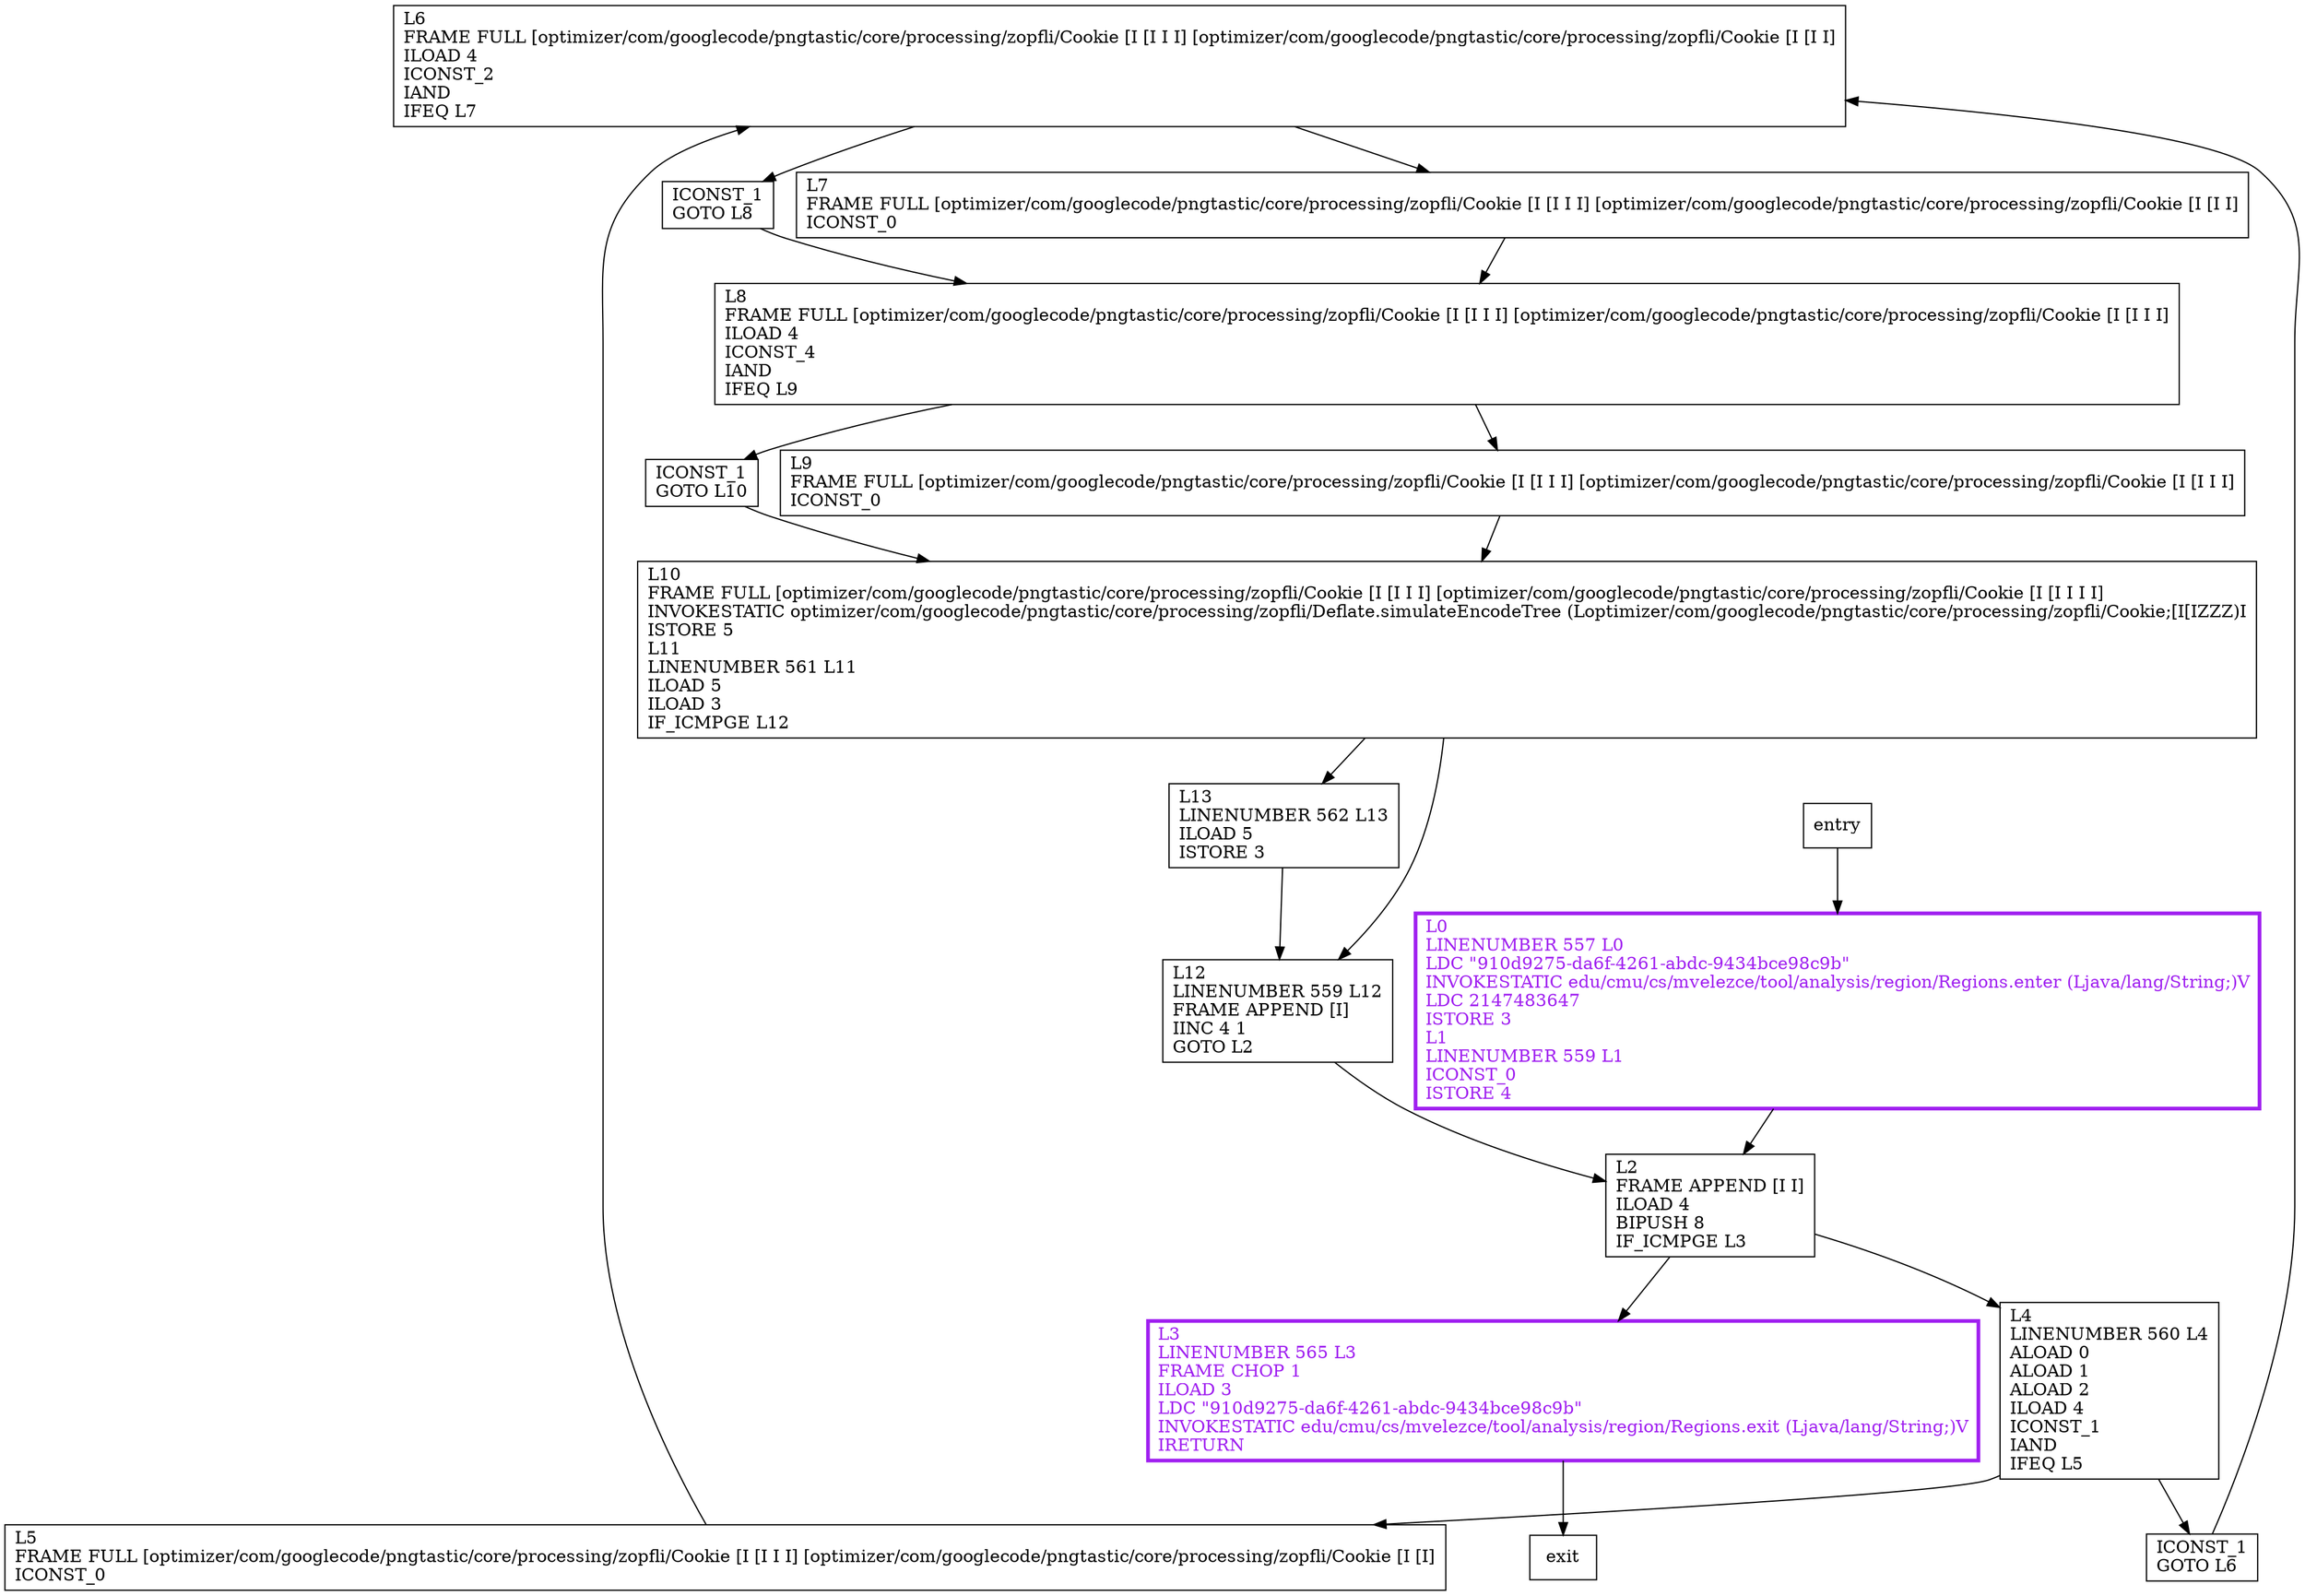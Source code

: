 digraph simulateAddDynamicTree {
node [shape=record];
1001417130 [label="L6\lFRAME FULL [optimizer/com/googlecode/pngtastic/core/processing/zopfli/Cookie [I [I I I] [optimizer/com/googlecode/pngtastic/core/processing/zopfli/Cookie [I [I I]\lILOAD 4\lICONST_2\lIAND\lIFEQ L7\l"];
1886385267 [label="L2\lFRAME APPEND [I I]\lILOAD 4\lBIPUSH 8\lIF_ICMPGE L3\l"];
648618949 [label="L9\lFRAME FULL [optimizer/com/googlecode/pngtastic/core/processing/zopfli/Cookie [I [I I I] [optimizer/com/googlecode/pngtastic/core/processing/zopfli/Cookie [I [I I I]\lICONST_0\l"];
395553482 [label="L0\lLINENUMBER 557 L0\lLDC \"910d9275-da6f-4261-abdc-9434bce98c9b\"\lINVOKESTATIC edu/cmu/cs/mvelezce/tool/analysis/region/Regions.enter (Ljava/lang/String;)V\lLDC 2147483647\lISTORE 3\lL1\lLINENUMBER 559 L1\lICONST_0\lISTORE 4\l"];
854823669 [label="L5\lFRAME FULL [optimizer/com/googlecode/pngtastic/core/processing/zopfli/Cookie [I [I I I] [optimizer/com/googlecode/pngtastic/core/processing/zopfli/Cookie [I [I]\lICONST_0\l"];
308661089 [label="ICONST_1\lGOTO L10\l"];
1121467132 [label="L3\lLINENUMBER 565 L3\lFRAME CHOP 1\lILOAD 3\lLDC \"910d9275-da6f-4261-abdc-9434bce98c9b\"\lINVOKESTATIC edu/cmu/cs/mvelezce/tool/analysis/region/Regions.exit (Ljava/lang/String;)V\lIRETURN\l"];
1830501477 [label="L7\lFRAME FULL [optimizer/com/googlecode/pngtastic/core/processing/zopfli/Cookie [I [I I I] [optimizer/com/googlecode/pngtastic/core/processing/zopfli/Cookie [I [I I]\lICONST_0\l"];
1137803017 [label="ICONST_1\lGOTO L8\l"];
1282216028 [label="L13\lLINENUMBER 562 L13\lILOAD 5\lISTORE 3\l"];
1518655251 [label="L10\lFRAME FULL [optimizer/com/googlecode/pngtastic/core/processing/zopfli/Cookie [I [I I I] [optimizer/com/googlecode/pngtastic/core/processing/zopfli/Cookie [I [I I I I]\lINVOKESTATIC optimizer/com/googlecode/pngtastic/core/processing/zopfli/Deflate.simulateEncodeTree (Loptimizer/com/googlecode/pngtastic/core/processing/zopfli/Cookie;[I[IZZZ)I\lISTORE 5\lL11\lLINENUMBER 561 L11\lILOAD 5\lILOAD 3\lIF_ICMPGE L12\l"];
2055573254 [label="L4\lLINENUMBER 560 L4\lALOAD 0\lALOAD 1\lALOAD 2\lILOAD 4\lICONST_1\lIAND\lIFEQ L5\l"];
951888795 [label="ICONST_1\lGOTO L6\l"];
510452891 [label="L8\lFRAME FULL [optimizer/com/googlecode/pngtastic/core/processing/zopfli/Cookie [I [I I I] [optimizer/com/googlecode/pngtastic/core/processing/zopfli/Cookie [I [I I I]\lILOAD 4\lICONST_4\lIAND\lIFEQ L9\l"];
599111908 [label="L12\lLINENUMBER 559 L12\lFRAME APPEND [I]\lIINC 4 1\lGOTO L2\l"];
entry;
exit;
1001417130 -> 1830501477;
1001417130 -> 1137803017;
1886385267 -> 1121467132;
1886385267 -> 2055573254;
648618949 -> 1518655251;
395553482 -> 1886385267;
entry -> 395553482;
854823669 -> 1001417130;
308661089 -> 1518655251;
1121467132 -> exit;
1830501477 -> 510452891;
1137803017 -> 510452891;
1282216028 -> 599111908;
1518655251 -> 1282216028;
1518655251 -> 599111908;
2055573254 -> 854823669;
2055573254 -> 951888795;
951888795 -> 1001417130;
510452891 -> 308661089;
510452891 -> 648618949;
599111908 -> 1886385267;
1121467132[fontcolor="purple", penwidth=3, color="purple"];
395553482[fontcolor="purple", penwidth=3, color="purple"];
}
